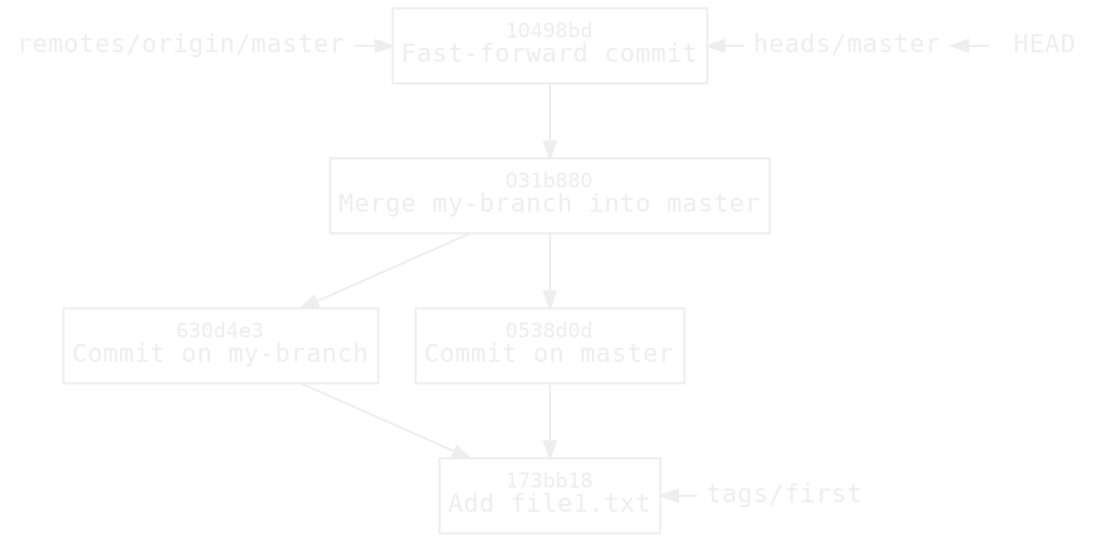 digraph branch {
    bgcolor = transparent
    color = white

    node [fontname=monospace, fontsize=12, fontcolor="#eeeeee",
          margin="0.06,0.1", height=0, color="#eeeeee"]
    edge [fontcolor="#eeeeee", color="#eeeeee", arrowsize=0.8]

    node [shape=box, labeldistance=0.2]
    "173bb18" [label=<<font point-size="10">173bb18</font><br/>Add file1.txt>]
    "630d4e3" [label=<<font point-size="10">630d4e3</font><br/>Commit on my-branch>]
    "0538d0d" [label=<<font point-size="10">0538d0d</font><br/>Commit on master>]
    "031b880" [label=<<font point-size="10">031b880</font><br/>Merge my-branch into master>]
    "10498bd" [label=<<font point-size="10">10498bd</font><br/>Fast-forward commit>]

    node [shape=none, margin=0.05, height=0, layer="refs"]
    remote_master [label="remotes/origin/master"]
    HEAD
    master [label="heads/master"]
    first [label="tags/first"]

    // master
    {
        edge [weight=3]
        "0538d0d" -> "173bb18"
        "031b880" -> "0538d0d"
        "10498bd" -> "031b880"
    }

    "630d4e3" -> "173bb18"
    "031b880" -> "630d4e3"

    {
        rank = same
        first -> "173bb18" [constraint=false]
    }

    {
        rank = same
        remote_master -> "10498bd"
        master -> "10498bd" [constraint=false]
        HEAD -> master [constraint=false]
    }
}
